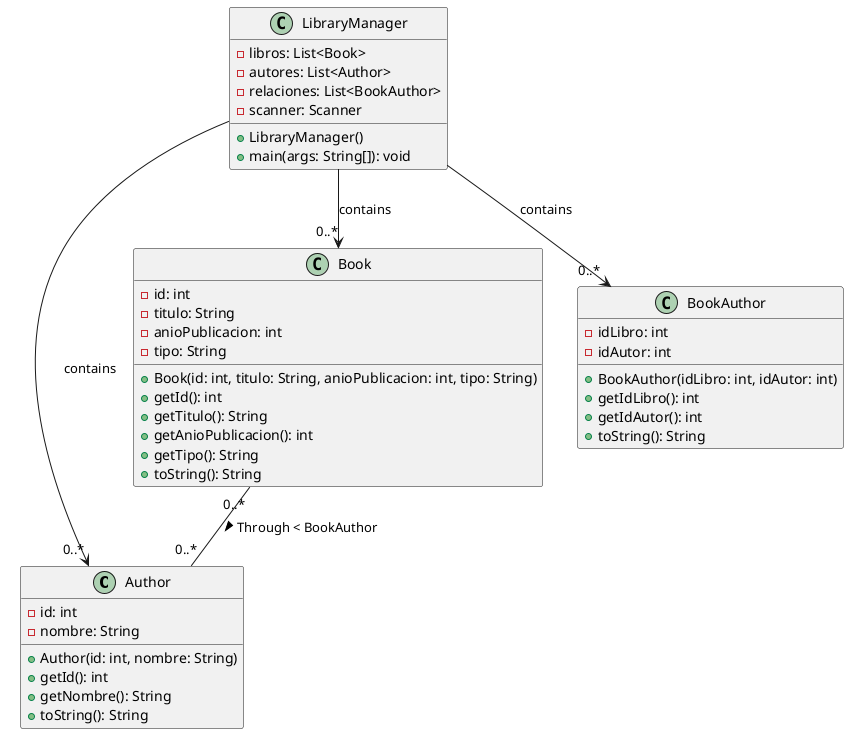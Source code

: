 @startuml

class Author {
    - id: int
    - nombre: String
    + Author(id: int, nombre: String)
    + getId(): int
    + getNombre(): String
    + toString(): String
}

class Book {
    - id: int
    - titulo: String
    - anioPublicacion: int
    - tipo: String
    + Book(id: int, titulo: String, anioPublicacion: int, tipo: String)
    + getId(): int
    + getTitulo(): String
    + getAnioPublicacion(): int
    + getTipo(): String
    + toString(): String
}

class BookAuthor {
    - idLibro: int
    - idAutor: int
    + BookAuthor(idLibro: int, idAutor: int)
    + getIdLibro(): int
    + getIdAutor(): int
    + toString(): String
}

class LibraryManager {
    - libros: List<Book>
    - autores: List<Author>
    - relaciones: List<BookAuthor>
    - scanner: Scanner
    + LibraryManager()
    + main(args: String[]): void
}

Book "0..*" -- "0..*" Author : Through < BookAuthor >
LibraryManager -down-> "0..*" Book : contains
LibraryManager -down-> "0..*" Author : contains
LibraryManager -down-> "0..*" BookAuthor : contains

@enduml
